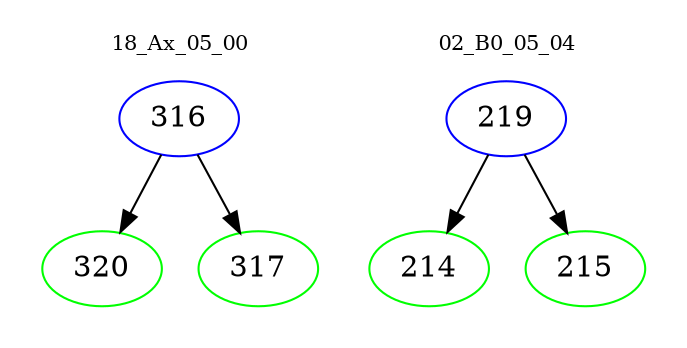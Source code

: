 digraph{
subgraph cluster_0 {
color = white
label = "18_Ax_05_00";
fontsize=10;
T0_316 [label="316", color="blue"]
T0_316 -> T0_320 [color="black"]
T0_320 [label="320", color="green"]
T0_316 -> T0_317 [color="black"]
T0_317 [label="317", color="green"]
}
subgraph cluster_1 {
color = white
label = "02_B0_05_04";
fontsize=10;
T1_219 [label="219", color="blue"]
T1_219 -> T1_214 [color="black"]
T1_214 [label="214", color="green"]
T1_219 -> T1_215 [color="black"]
T1_215 [label="215", color="green"]
}
}
